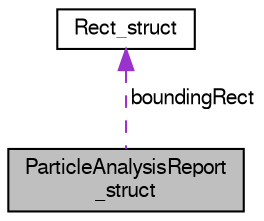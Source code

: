 digraph "ParticleAnalysisReport_struct"
{
  bgcolor="transparent";
  edge [fontname="FreeSans",fontsize="10",labelfontname="FreeSans",labelfontsize="10"];
  node [fontname="FreeSans",fontsize="10",shape=record];
  Node1 [label="ParticleAnalysisReport\l_struct",height=0.2,width=0.4,color="black", fillcolor="grey75", style="filled" fontcolor="black"];
  Node2 -> Node1 [dir="back",color="darkorchid3",fontsize="10",style="dashed",label=" boundingRect" ,fontname="FreeSans"];
  Node2 [label="Rect_struct",height=0.2,width=0.4,color="black",URL="$struct_rect__struct.html"];
}
